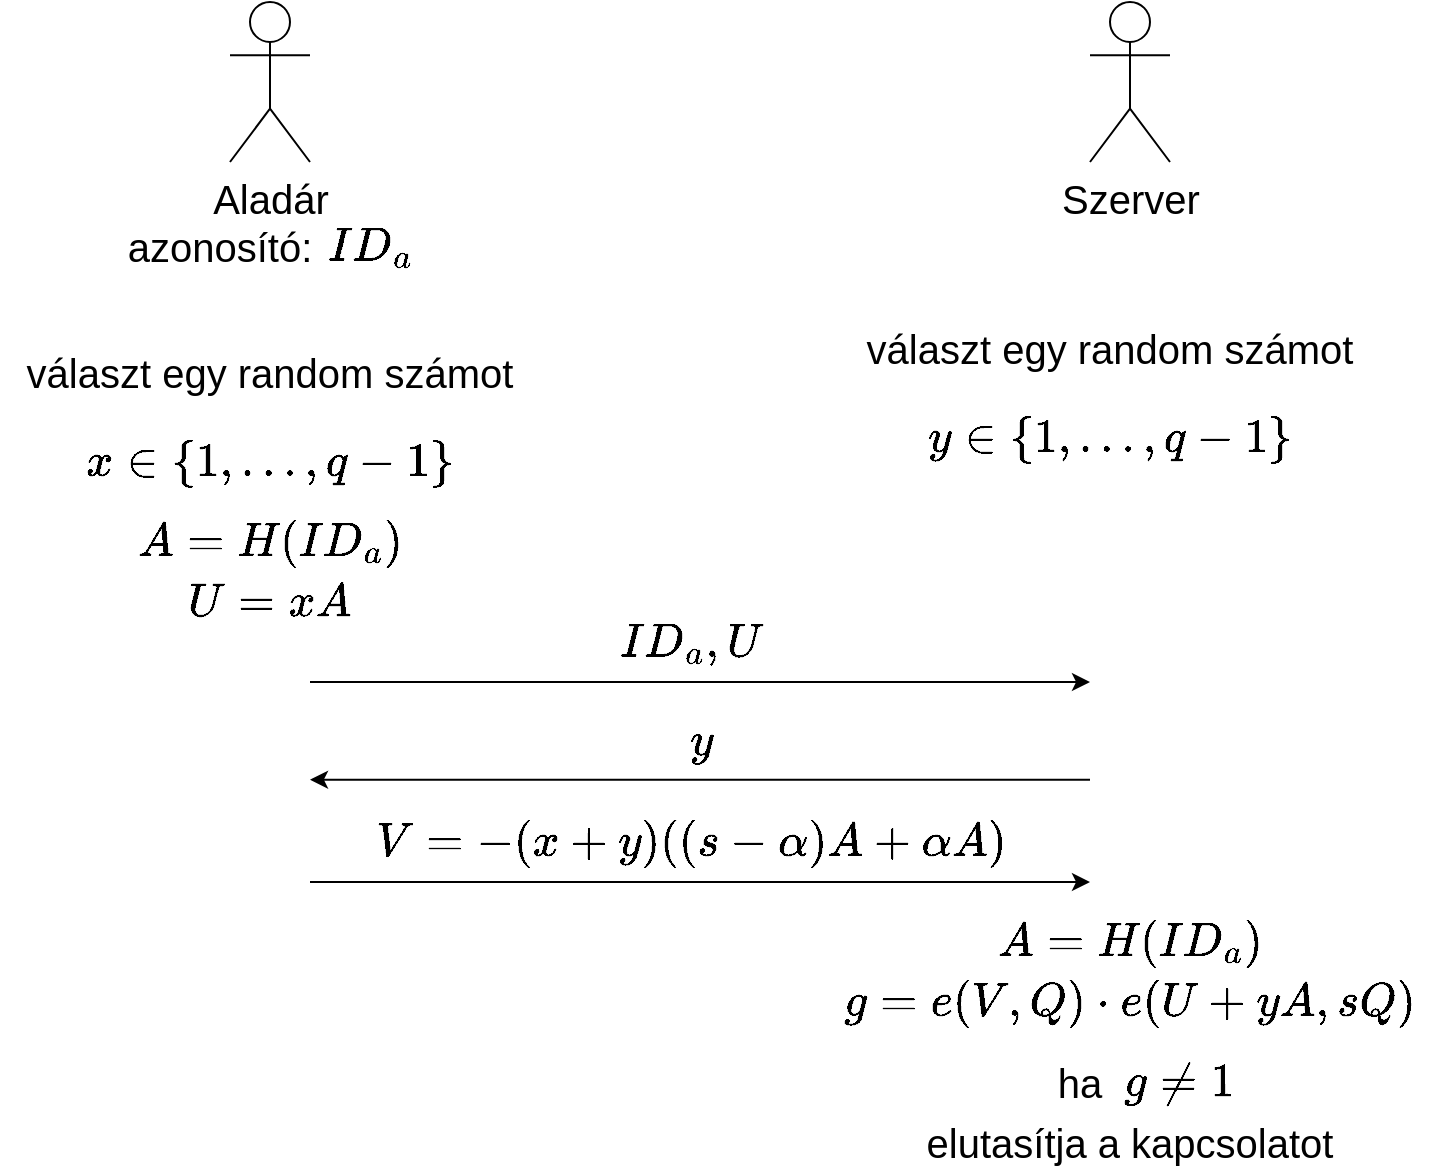 <mxfile version="13.1.12" type="device"><diagram id="ZdRoBmTcRVRCs7F4f5b3" name="Page-1"><mxGraphModel dx="1730" dy="942" grid="1" gridSize="10" guides="1" tooltips="1" connect="1" arrows="1" fold="1" page="1" pageScale="1" pageWidth="827" pageHeight="1169" math="1" shadow="0"><root><mxCell id="0"/><mxCell id="1" parent="0"/><mxCell id="AelsAFlrehs22MR-leYo-1" value="Aladár" style="shape=umlActor;verticalLabelPosition=bottom;labelBackgroundColor=#ffffff;verticalAlign=top;html=1;outlineConnect=0;fontSize=20;" vertex="1" parent="1"><mxGeometry x="555" y="220" width="40" height="80" as="geometry"/></mxCell><mxCell id="AelsAFlrehs22MR-leYo-2" value="Szerver" style="shape=umlActor;verticalLabelPosition=bottom;labelBackgroundColor=#ffffff;verticalAlign=top;html=1;outlineConnect=0;fontSize=20;" vertex="1" parent="1"><mxGeometry x="985" y="220" width="40" height="80" as="geometry"/></mxCell><mxCell id="AelsAFlrehs22MR-leYo-3" value="" style="endArrow=classic;html=1;fontSize=20;" edge="1" parent="1"><mxGeometry width="50" height="50" relative="1" as="geometry"><mxPoint x="595" y="560" as="sourcePoint"/><mxPoint x="985" y="560" as="targetPoint"/></mxGeometry></mxCell><mxCell id="AelsAFlrehs22MR-leYo-4" value="$$ID_a, U$$" style="edgeLabel;html=1;align=center;verticalAlign=middle;resizable=0;points=[];fontSize=20;labelBackgroundColor=none;" vertex="1" connectable="0" parent="AelsAFlrehs22MR-leYo-3"><mxGeometry x="-0.256" relative="1" as="geometry"><mxPoint x="45" y="-20" as="offset"/></mxGeometry></mxCell><mxCell id="AelsAFlrehs22MR-leYo-5" value="választ egy random számot&lt;br&gt;$$x \in \{1,...,q-1\}$$" style="text;html=1;strokeColor=none;fillColor=none;align=center;verticalAlign=middle;whiteSpace=wrap;rounded=0;fontSize=20;" vertex="1" parent="1"><mxGeometry x="440" y="428" width="270" height="20" as="geometry"/></mxCell><mxCell id="AelsAFlrehs22MR-leYo-7" value="" style="endArrow=classic;html=1;fontSize=20;verticalAlign=middle;" edge="1" parent="1"><mxGeometry width="50" height="50" relative="1" as="geometry"><mxPoint x="985" y="608.82" as="sourcePoint"/><mxPoint x="595" y="608.82" as="targetPoint"/></mxGeometry></mxCell><mxCell id="AelsAFlrehs22MR-leYo-8" value="$$y$$" style="edgeLabel;html=1;align=center;verticalAlign=middle;resizable=0;points=[];fontSize=20;spacing=0;labelBackgroundColor=none;" vertex="1" connectable="0" parent="AelsAFlrehs22MR-leYo-7"><mxGeometry x="0.05" y="-2" relative="1" as="geometry"><mxPoint x="9.71" y="-18" as="offset"/></mxGeometry></mxCell><mxCell id="AelsAFlrehs22MR-leYo-10" value="" style="endArrow=classic;html=1;fontSize=20;" edge="1" parent="1"><mxGeometry width="50" height="50" relative="1" as="geometry"><mxPoint x="595" y="660" as="sourcePoint"/><mxPoint x="985" y="660" as="targetPoint"/></mxGeometry></mxCell><mxCell id="AelsAFlrehs22MR-leYo-11" value="$$V = -(x + y)((s - \alpha)A + \alpha A)$$" style="edgeLabel;html=1;align=center;verticalAlign=middle;resizable=0;points=[];fontSize=20;labelBackgroundColor=none;" vertex="1" connectable="0" parent="AelsAFlrehs22MR-leYo-10"><mxGeometry x="-0.256" relative="1" as="geometry"><mxPoint x="45" y="-20" as="offset"/></mxGeometry></mxCell><mxCell id="AelsAFlrehs22MR-leYo-13" value="ha" style="text;html=1;strokeColor=none;fillColor=none;align=center;verticalAlign=middle;whiteSpace=wrap;rounded=0;fontSize=20;" vertex="1" parent="1"><mxGeometry x="960" y="750" width="40" height="20" as="geometry"/></mxCell><mxCell id="AelsAFlrehs22MR-leYo-20" value="&lt;font style=&quot;font-size: 20px&quot;&gt;$$ID_a$$&lt;/font&gt;" style="text;html=1;strokeColor=none;fillColor=none;align=center;verticalAlign=middle;whiteSpace=wrap;rounded=0;" vertex="1" parent="1"><mxGeometry x="605" y="332" width="40" height="20" as="geometry"/></mxCell><mxCell id="AelsAFlrehs22MR-leYo-21" value="&lt;font style=&quot;font-size: 20px&quot;&gt;azonosító:&lt;br&gt;&lt;/font&gt;" style="text;html=1;strokeColor=none;fillColor=none;align=center;verticalAlign=middle;whiteSpace=wrap;rounded=0;" vertex="1" parent="1"><mxGeometry x="530" y="332" width="40" height="20" as="geometry"/></mxCell><mxCell id="AelsAFlrehs22MR-leYo-22" value="választ egy random számot&lt;br&gt;$$y \in \{1,...,q-1\}$$&amp;nbsp;" style="text;html=1;strokeColor=none;fillColor=none;align=center;verticalAlign=middle;whiteSpace=wrap;rounded=0;fontSize=20;" vertex="1" parent="1"><mxGeometry x="860" y="428" width="270" height="20" as="geometry"/></mxCell><mxCell id="AelsAFlrehs22MR-leYo-26" value="$$A = H(ID_a)$$" style="text;html=1;strokeColor=none;fillColor=none;align=center;verticalAlign=middle;whiteSpace=wrap;rounded=0;fontSize=20;" vertex="1" parent="1"><mxGeometry x="500" y="480" width="150" height="20" as="geometry"/></mxCell><mxCell id="AelsAFlrehs22MR-leYo-27" value="$$U = xA$$" style="text;html=1;strokeColor=none;fillColor=none;align=center;verticalAlign=middle;whiteSpace=wrap;rounded=0;fontSize=20;" vertex="1" parent="1"><mxGeometry x="510" y="510" width="130" height="20" as="geometry"/></mxCell><mxCell id="AelsAFlrehs22MR-leYo-32" value="$$A = H(ID_a)$$" style="text;html=1;strokeColor=none;fillColor=none;align=center;verticalAlign=middle;whiteSpace=wrap;rounded=0;fontSize=20;" vertex="1" parent="1"><mxGeometry x="930" y="680" width="150" height="20" as="geometry"/></mxCell><mxCell id="AelsAFlrehs22MR-leYo-33" value="$$g = e(V, Q) \cdot e(U + yA, sQ)$$" style="text;html=1;strokeColor=none;fillColor=none;align=center;verticalAlign=middle;whiteSpace=wrap;rounded=0;labelBackgroundColor=none;fontSize=20;" vertex="1" parent="1"><mxGeometry x="851.25" y="710" width="307.5" height="20" as="geometry"/></mxCell><mxCell id="AelsAFlrehs22MR-leYo-35" value="$$g \neq 1$$" style="text;html=1;strokeColor=none;fillColor=none;align=center;verticalAlign=middle;whiteSpace=wrap;rounded=0;labelBackgroundColor=none;fontSize=20;" vertex="1" parent="1"><mxGeometry x="1010" y="750" width="40" height="20" as="geometry"/></mxCell><mxCell id="AelsAFlrehs22MR-leYo-36" value="elutasítja a kapcsolatot" style="text;html=1;strokeColor=none;fillColor=none;align=center;verticalAlign=middle;whiteSpace=wrap;rounded=0;labelBackgroundColor=none;fontSize=20;" vertex="1" parent="1"><mxGeometry x="890" y="780" width="230" height="20" as="geometry"/></mxCell></root></mxGraphModel></diagram></mxfile>